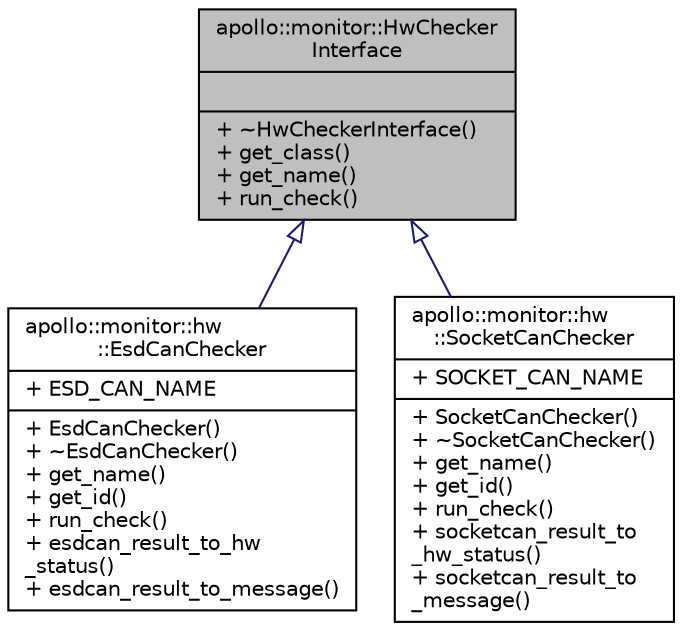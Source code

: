 digraph "apollo::monitor::HwCheckerInterface"
{
  edge [fontname="Helvetica",fontsize="10",labelfontname="Helvetica",labelfontsize="10"];
  node [fontname="Helvetica",fontsize="10",shape=record];
  Node1 [label="{apollo::monitor::HwChecker\lInterface\n||+ ~HwCheckerInterface()\l+ get_class()\l+ get_name()\l+ run_check()\l}",height=0.2,width=0.4,color="black", fillcolor="grey75", style="filled" fontcolor="black"];
  Node1 -> Node2 [dir="back",color="midnightblue",fontsize="10",style="solid",arrowtail="onormal",fontname="Helvetica"];
  Node2 [label="{apollo::monitor::hw\l::EsdCanChecker\n|+ ESD_CAN_NAME\l|+ EsdCanChecker()\l+ ~EsdCanChecker()\l+ get_name()\l+ get_id()\l+ run_check()\l+ esdcan_result_to_hw\l_status()\l+ esdcan_result_to_message()\l}",height=0.2,width=0.4,color="black", fillcolor="white", style="filled",URL="$classapollo_1_1monitor_1_1hw_1_1EsdCanChecker.html"];
  Node1 -> Node3 [dir="back",color="midnightblue",fontsize="10",style="solid",arrowtail="onormal",fontname="Helvetica"];
  Node3 [label="{apollo::monitor::hw\l::SocketCanChecker\n|+ SOCKET_CAN_NAME\l|+ SocketCanChecker()\l+ ~SocketCanChecker()\l+ get_name()\l+ get_id()\l+ run_check()\l+ socketcan_result_to\l_hw_status()\l+ socketcan_result_to\l_message()\l}",height=0.2,width=0.4,color="black", fillcolor="white", style="filled",URL="$classapollo_1_1monitor_1_1hw_1_1SocketCanChecker.html"];
}
